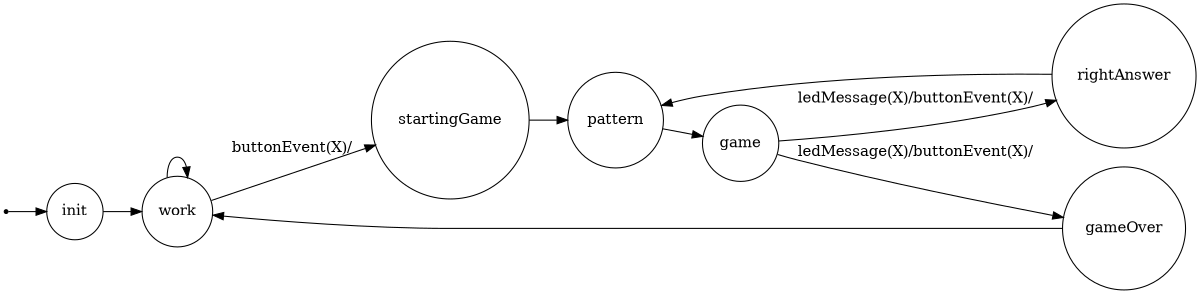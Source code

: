 /*
*
* A GraphViz DOT FSM description 
* Please use a GraphViz visualizer (like http://www.webgraphviz.com)
* 
* Generated by AM,NC,RM
*  
*/
 
digraph finite_state_machine {
  	rankdir=LR;
  	size="8,5"
  	node [shape = point]; iniziale;
  	node [shape = doublecircle]; 
  	node [shape = circle];
  	iniziale -> init [label = ""];
  	
  	
  	init -> work [ label = ""];
  	
  	work -> work [ label = ""];
  	work -> startingGame [ label = "buttonEvent(X)/"];
  	
  	startingGame -> pattern [ label = ""];
  	
  	pattern -> game [ label = ""];
  	
  	game -> rightAnswer [ label = "ledMessage(X)/buttonEvent(X)/"];
  	game -> gameOver [ label = "ledMessage(X)/buttonEvent(X)/"];
  	
  	rightAnswer -> pattern [ label = ""];
  	
  	gameOver -> work [ label = ""];
}
